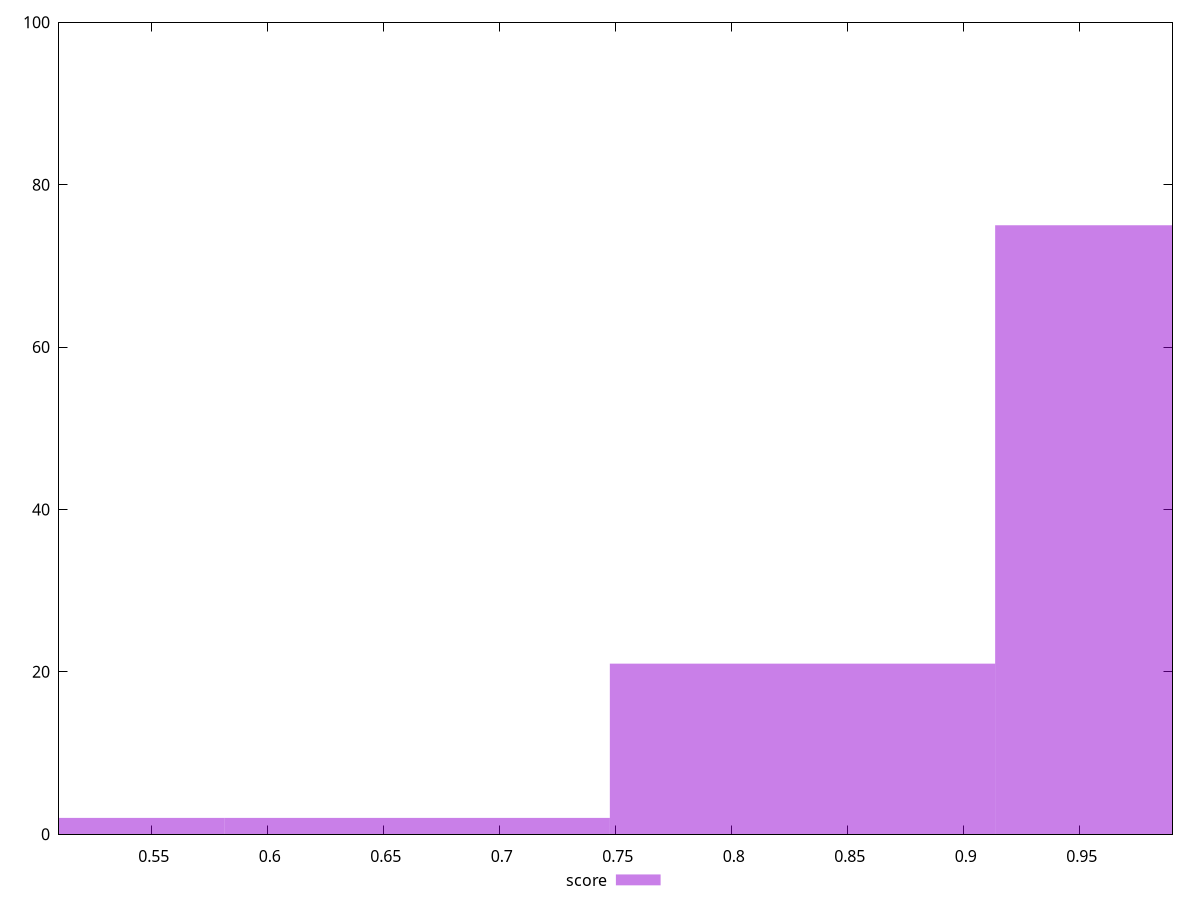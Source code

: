 reset

$score <<EOF
0.8305016486706216 21
0.9966019784047458 75
0.4983009892023729 2
0.6644013189364972 2
EOF

set key outside below
set boxwidth 0.1661003297341243
set xrange [0.51:0.99]
set yrange [0:100]
set trange [0:100]
set style fill transparent solid 0.5 noborder
set terminal svg size 640, 490 enhanced background rgb 'white'
set output "report_00015_2021-02-09T16-11-33.973Z/speed-index/samples/pages+cached+noadtech+nomedia/score/histogram.svg"

plot $score title "score" with boxes

reset
